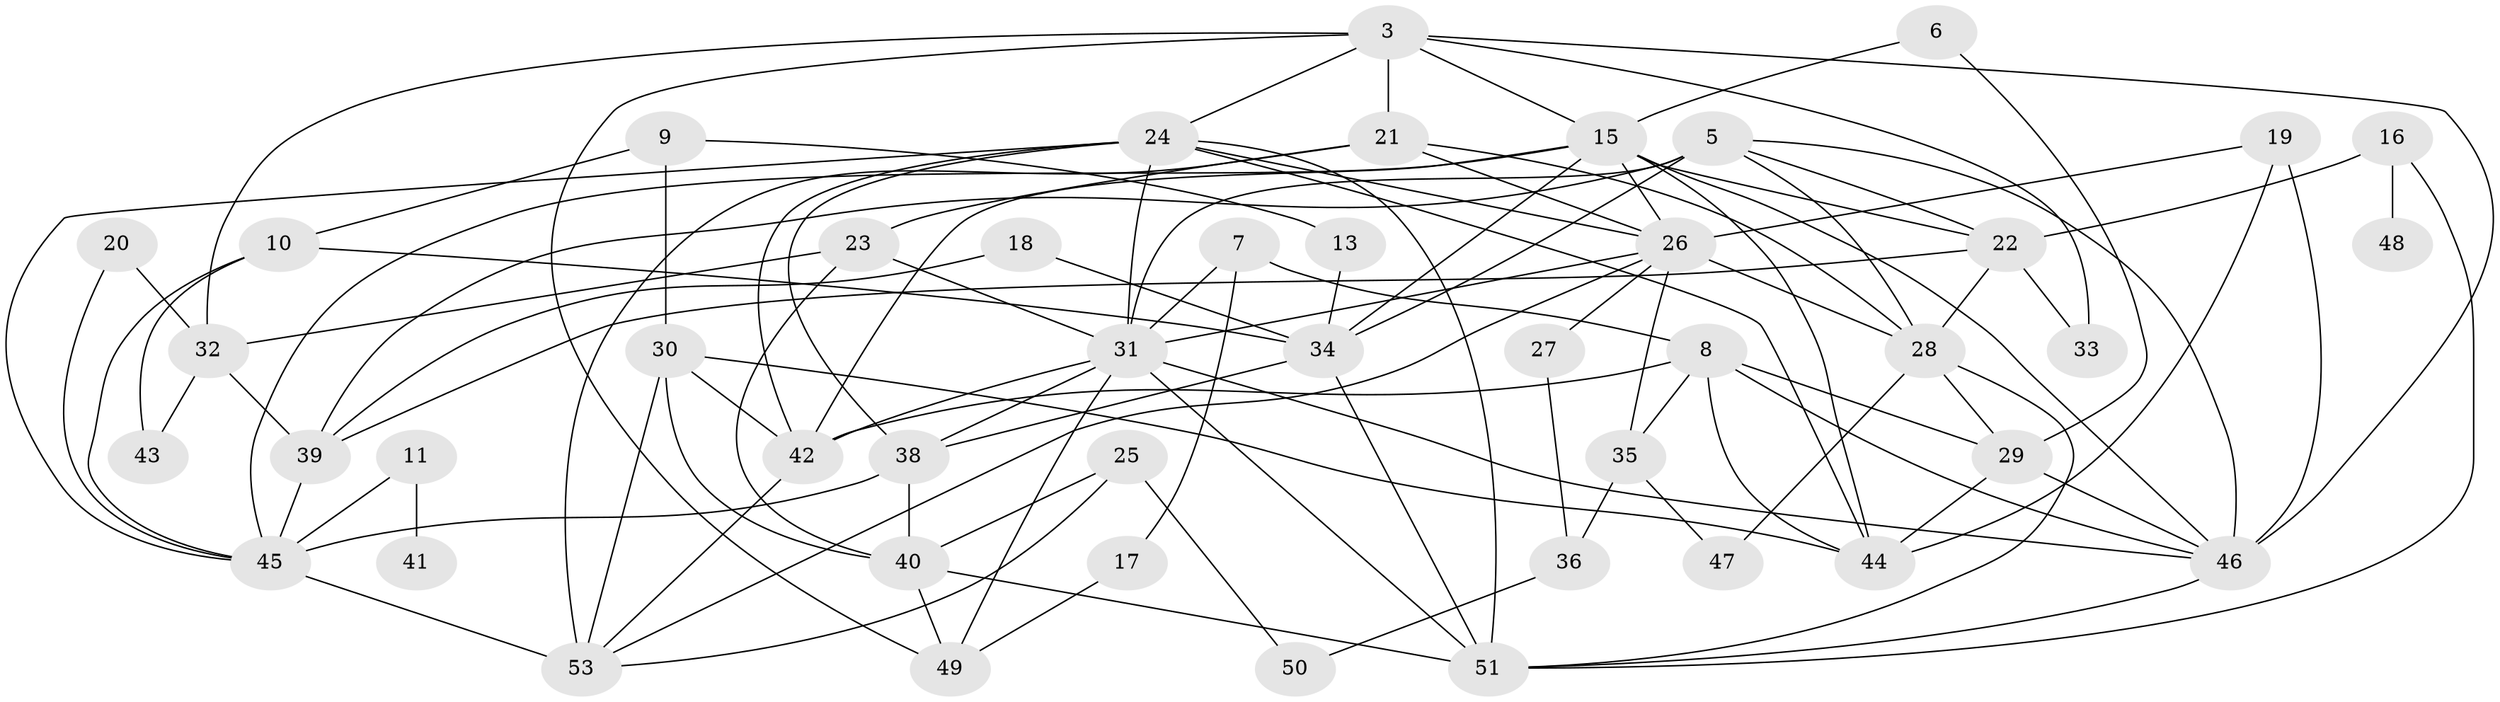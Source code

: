 // original degree distribution, {3: 0.19696969696969696, 4: 0.15151515151515152, 1: 0.17424242424242425, 5: 0.09848484848484848, 8: 0.007575757575757576, 2: 0.24242424242424243, 6: 0.06060606060606061, 7: 0.015151515151515152, 0: 0.05303030303030303}
// Generated by graph-tools (version 1.1) at 2025/35/03/04/25 23:35:56]
// undirected, 46 vertices, 105 edges
graph export_dot {
  node [color=gray90,style=filled];
  3;
  5;
  6;
  7;
  8;
  9;
  10;
  11;
  13;
  15;
  16;
  17;
  18;
  19;
  20;
  21;
  22;
  23;
  24;
  25;
  26;
  27;
  28;
  29;
  30;
  31;
  32;
  33;
  34;
  35;
  36;
  38;
  39;
  40;
  41;
  42;
  43;
  44;
  45;
  46;
  47;
  48;
  49;
  50;
  51;
  53;
  3 -- 15 [weight=1.0];
  3 -- 21 [weight=1.0];
  3 -- 24 [weight=1.0];
  3 -- 32 [weight=1.0];
  3 -- 33 [weight=1.0];
  3 -- 46 [weight=1.0];
  3 -- 49 [weight=1.0];
  5 -- 22 [weight=1.0];
  5 -- 28 [weight=1.0];
  5 -- 31 [weight=2.0];
  5 -- 34 [weight=1.0];
  5 -- 39 [weight=1.0];
  5 -- 46 [weight=1.0];
  6 -- 15 [weight=1.0];
  6 -- 29 [weight=1.0];
  7 -- 8 [weight=1.0];
  7 -- 17 [weight=1.0];
  7 -- 31 [weight=1.0];
  8 -- 29 [weight=1.0];
  8 -- 35 [weight=1.0];
  8 -- 42 [weight=1.0];
  8 -- 44 [weight=1.0];
  8 -- 46 [weight=1.0];
  9 -- 10 [weight=1.0];
  9 -- 13 [weight=1.0];
  9 -- 30 [weight=1.0];
  10 -- 34 [weight=1.0];
  10 -- 43 [weight=1.0];
  10 -- 45 [weight=1.0];
  11 -- 41 [weight=1.0];
  11 -- 45 [weight=1.0];
  13 -- 34 [weight=1.0];
  15 -- 22 [weight=1.0];
  15 -- 26 [weight=2.0];
  15 -- 34 [weight=2.0];
  15 -- 42 [weight=1.0];
  15 -- 44 [weight=1.0];
  15 -- 45 [weight=1.0];
  15 -- 46 [weight=1.0];
  16 -- 22 [weight=1.0];
  16 -- 48 [weight=1.0];
  16 -- 51 [weight=1.0];
  17 -- 49 [weight=1.0];
  18 -- 34 [weight=1.0];
  18 -- 39 [weight=1.0];
  19 -- 26 [weight=1.0];
  19 -- 44 [weight=1.0];
  19 -- 46 [weight=1.0];
  20 -- 32 [weight=2.0];
  20 -- 45 [weight=1.0];
  21 -- 23 [weight=1.0];
  21 -- 26 [weight=1.0];
  21 -- 28 [weight=1.0];
  21 -- 53 [weight=1.0];
  22 -- 28 [weight=1.0];
  22 -- 33 [weight=1.0];
  22 -- 39 [weight=1.0];
  23 -- 31 [weight=1.0];
  23 -- 32 [weight=1.0];
  23 -- 40 [weight=1.0];
  24 -- 26 [weight=1.0];
  24 -- 31 [weight=1.0];
  24 -- 38 [weight=1.0];
  24 -- 42 [weight=1.0];
  24 -- 44 [weight=1.0];
  24 -- 45 [weight=1.0];
  24 -- 51 [weight=1.0];
  25 -- 40 [weight=1.0];
  25 -- 50 [weight=1.0];
  25 -- 53 [weight=1.0];
  26 -- 27 [weight=1.0];
  26 -- 28 [weight=1.0];
  26 -- 31 [weight=1.0];
  26 -- 35 [weight=1.0];
  26 -- 53 [weight=1.0];
  27 -- 36 [weight=1.0];
  28 -- 29 [weight=1.0];
  28 -- 47 [weight=1.0];
  28 -- 51 [weight=1.0];
  29 -- 44 [weight=2.0];
  29 -- 46 [weight=1.0];
  30 -- 40 [weight=1.0];
  30 -- 42 [weight=1.0];
  30 -- 44 [weight=1.0];
  30 -- 53 [weight=1.0];
  31 -- 38 [weight=1.0];
  31 -- 42 [weight=1.0];
  31 -- 46 [weight=1.0];
  31 -- 49 [weight=1.0];
  31 -- 51 [weight=1.0];
  32 -- 39 [weight=1.0];
  32 -- 43 [weight=1.0];
  34 -- 38 [weight=1.0];
  34 -- 51 [weight=1.0];
  35 -- 36 [weight=1.0];
  35 -- 47 [weight=1.0];
  36 -- 50 [weight=1.0];
  38 -- 40 [weight=1.0];
  38 -- 45 [weight=1.0];
  39 -- 45 [weight=1.0];
  40 -- 49 [weight=1.0];
  40 -- 51 [weight=1.0];
  42 -- 53 [weight=1.0];
  45 -- 53 [weight=1.0];
  46 -- 51 [weight=1.0];
}
